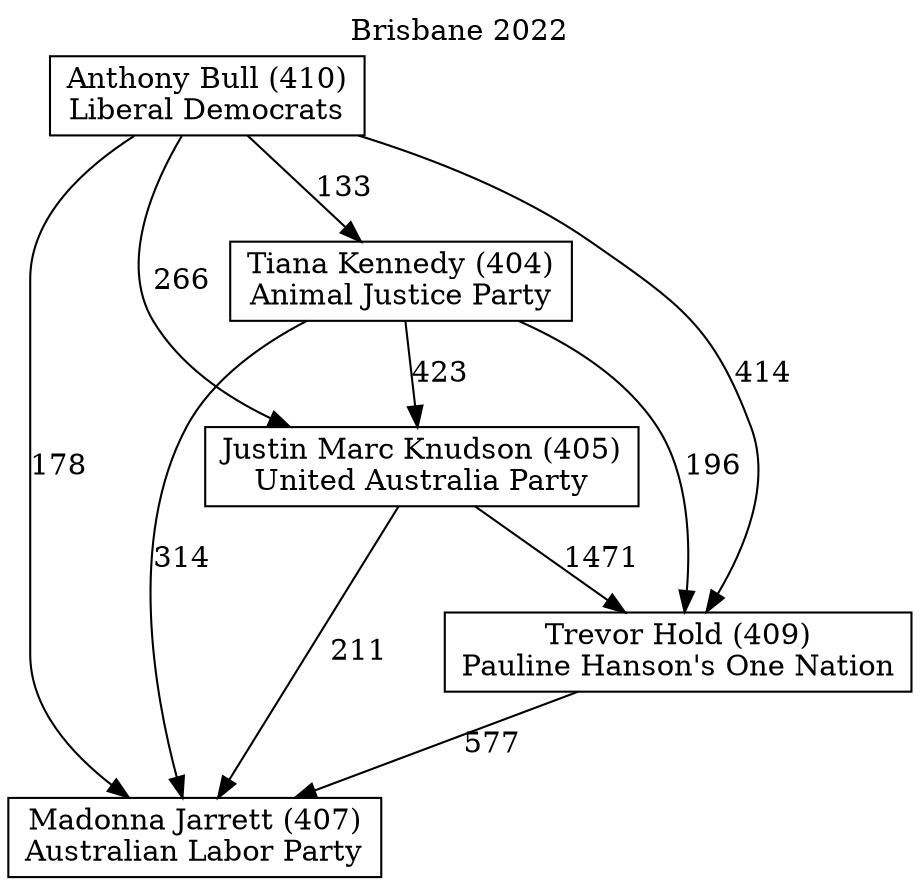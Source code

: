 // House preference flow
digraph "Madonna Jarrett (407)_Brisbane_2022" {
	graph [label="Brisbane 2022" labelloc=t mclimit=10]
	node [shape=box]
	"Madonna Jarrett (407)" [label="Madonna Jarrett (407)
Australian Labor Party"]
	"Anthony Bull (410)" [label="Anthony Bull (410)
Liberal Democrats"]
	"Justin Marc Knudson (405)" [label="Justin Marc Knudson (405)
United Australia Party"]
	"Trevor Hold (409)" [label="Trevor Hold (409)
Pauline Hanson's One Nation"]
	"Tiana Kennedy (404)" [label="Tiana Kennedy (404)
Animal Justice Party"]
	"Justin Marc Knudson (405)" -> "Madonna Jarrett (407)" [label=211]
	"Tiana Kennedy (404)" -> "Madonna Jarrett (407)" [label=314]
	"Anthony Bull (410)" -> "Tiana Kennedy (404)" [label=133]
	"Trevor Hold (409)" -> "Madonna Jarrett (407)" [label=577]
	"Anthony Bull (410)" -> "Justin Marc Knudson (405)" [label=266]
	"Justin Marc Knudson (405)" -> "Trevor Hold (409)" [label=1471]
	"Tiana Kennedy (404)" -> "Justin Marc Knudson (405)" [label=423]
	"Anthony Bull (410)" -> "Madonna Jarrett (407)" [label=178]
	"Anthony Bull (410)" -> "Trevor Hold (409)" [label=414]
	"Tiana Kennedy (404)" -> "Trevor Hold (409)" [label=196]
}
